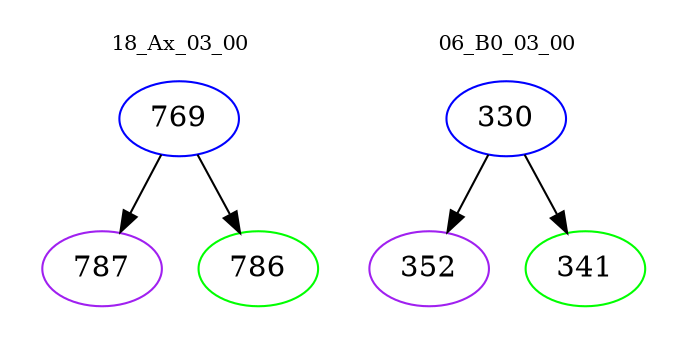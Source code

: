 digraph{
subgraph cluster_0 {
color = white
label = "18_Ax_03_00";
fontsize=10;
T0_769 [label="769", color="blue"]
T0_769 -> T0_787 [color="black"]
T0_787 [label="787", color="purple"]
T0_769 -> T0_786 [color="black"]
T0_786 [label="786", color="green"]
}
subgraph cluster_1 {
color = white
label = "06_B0_03_00";
fontsize=10;
T1_330 [label="330", color="blue"]
T1_330 -> T1_352 [color="black"]
T1_352 [label="352", color="purple"]
T1_330 -> T1_341 [color="black"]
T1_341 [label="341", color="green"]
}
}
